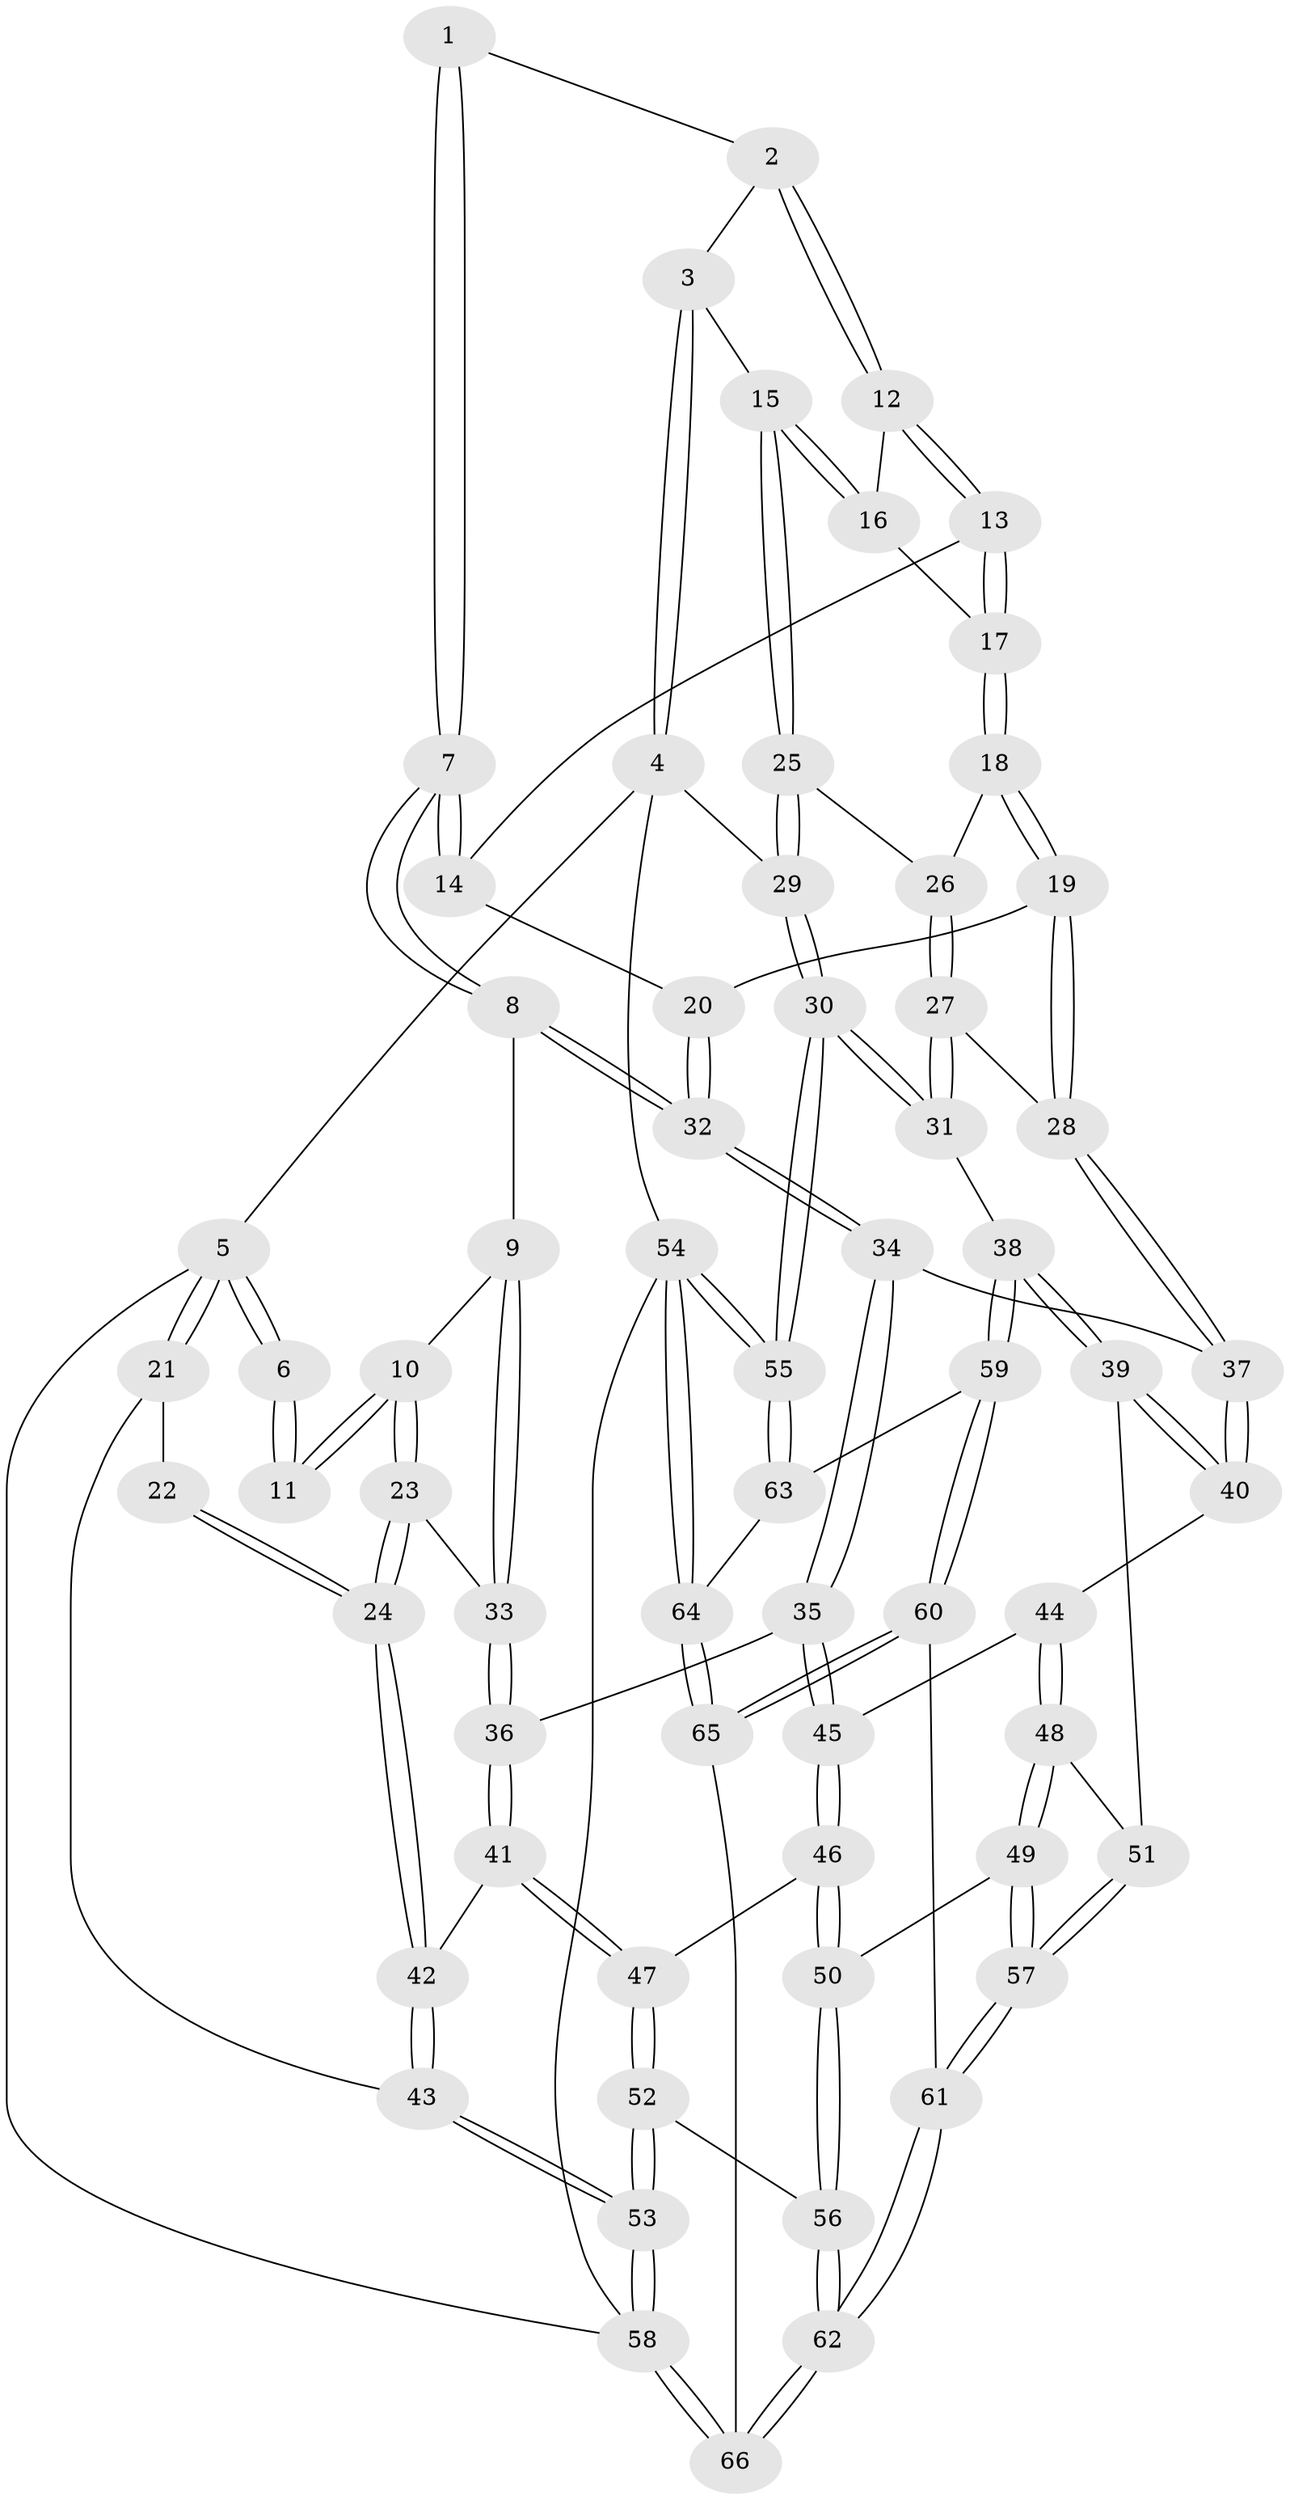 // coarse degree distribution, {3: 0.42857142857142855, 4: 0.38095238095238093, 5: 0.09523809523809523, 2: 0.047619047619047616, 7: 0.047619047619047616}
// Generated by graph-tools (version 1.1) at 2025/38/03/04/25 23:38:20]
// undirected, 66 vertices, 162 edges
graph export_dot {
  node [color=gray90,style=filled];
  1 [pos="+0.3035746761722628+0"];
  2 [pos="+0.7064178637443876+0"];
  3 [pos="+0.8470717649179651+0"];
  4 [pos="+1+0"];
  5 [pos="+0+0"];
  6 [pos="+0.16698114301209552+0"];
  7 [pos="+0.43597676903600124+0.16724737553634317"];
  8 [pos="+0.42475487325224903+0.17959966328725122"];
  9 [pos="+0.423378451084979+0.17968522209721272"];
  10 [pos="+0.21173988636262114+0.09825329610434506"];
  11 [pos="+0.18174532234588964+0.06978482351694268"];
  12 [pos="+0.6961225552394086+0"];
  13 [pos="+0.6639438811869219+0"];
  14 [pos="+0.556427085687623+0.09008700485483441"];
  15 [pos="+0.983775641071529+0.18376242731671677"];
  16 [pos="+0.8856441254477493+0.11663975941269421"];
  17 [pos="+0.7552718837256182+0.17110404596979603"];
  18 [pos="+0.7619378048034073+0.19954165516644715"];
  19 [pos="+0.7250164838324195+0.2761612371225637"];
  20 [pos="+0.6470814656945238+0.2605904343259844"];
  21 [pos="+0+0.12588216017269385"];
  22 [pos="+0.1243299179588673+0.1089909642732402"];
  23 [pos="+0.20604673637535237+0.3328093495054133"];
  24 [pos="+0+0.41368892216367265"];
  25 [pos="+0.9838745874791168+0.1838972035075507"];
  26 [pos="+0.9072771329169577+0.22423143823324596"];
  27 [pos="+0.869984138679147+0.3254213473506133"];
  28 [pos="+0.7381742034487424+0.32395264451503386"];
  29 [pos="+1+0.24515904138238073"];
  30 [pos="+1+0.6076004812332836"];
  31 [pos="+1+0.6084837896525517"];
  32 [pos="+0.504552215612101+0.3414310809420612"];
  33 [pos="+0.2712098386517483+0.3480564223540972"];
  34 [pos="+0.5061460134615399+0.3741019937294575"];
  35 [pos="+0.46234713205865674+0.47884356788547705"];
  36 [pos="+0.340073417536497+0.4527188361768809"];
  37 [pos="+0.7202514473407621+0.3952986904869404"];
  38 [pos="+1+0.6097936037583565"];
  39 [pos="+0.9334199503437981+0.5932047372552945"];
  40 [pos="+0.7425236593489196+0.46005683026997357"];
  41 [pos="+0.21388513772540793+0.5494728441917791"];
  42 [pos="+0+0.4427823102114591"];
  43 [pos="+0+0.46643768827057547"];
  44 [pos="+0.5648841812731714+0.5586028939901706"];
  45 [pos="+0.4645451166823276+0.4841849651994971"];
  46 [pos="+0.39924744804449047+0.6074419187040043"];
  47 [pos="+0.24774237156747153+0.6455448589634811"];
  48 [pos="+0.5670993764220109+0.5646944216533932"];
  49 [pos="+0.5208264182188668+0.7704207132350898"];
  50 [pos="+0.4399637800484992+0.7783387940949605"];
  51 [pos="+0.7165670823419149+0.6670102944743946"];
  52 [pos="+0.218304562631658+0.7876312421436295"];
  53 [pos="+0+0.9005695700682753"];
  54 [pos="+1+1"];
  55 [pos="+1+0.9926502521491928"];
  56 [pos="+0.33935009110370085+0.8448271330473209"];
  57 [pos="+0.6263121691063516+0.8269576295069276"];
  58 [pos="+0+1"];
  59 [pos="+0.8174509075409075+0.8701458816435247"];
  60 [pos="+0.7248654905184799+0.9286200609383463"];
  61 [pos="+0.6463352175855015+0.864091376122227"];
  62 [pos="+0.38434050258452407+1"];
  63 [pos="+0.9333959759866833+0.9509428903246313"];
  64 [pos="+0.7527250904908411+1"];
  65 [pos="+0.7441932413622343+1"];
  66 [pos="+0.3690482873752983+1"];
  1 -- 2;
  1 -- 7;
  1 -- 7;
  2 -- 3;
  2 -- 12;
  2 -- 12;
  3 -- 4;
  3 -- 4;
  3 -- 15;
  4 -- 5;
  4 -- 29;
  4 -- 54;
  5 -- 6;
  5 -- 6;
  5 -- 21;
  5 -- 21;
  5 -- 58;
  6 -- 11;
  6 -- 11;
  7 -- 8;
  7 -- 8;
  7 -- 14;
  7 -- 14;
  8 -- 9;
  8 -- 32;
  8 -- 32;
  9 -- 10;
  9 -- 33;
  9 -- 33;
  10 -- 11;
  10 -- 11;
  10 -- 23;
  10 -- 23;
  12 -- 13;
  12 -- 13;
  12 -- 16;
  13 -- 14;
  13 -- 17;
  13 -- 17;
  14 -- 20;
  15 -- 16;
  15 -- 16;
  15 -- 25;
  15 -- 25;
  16 -- 17;
  17 -- 18;
  17 -- 18;
  18 -- 19;
  18 -- 19;
  18 -- 26;
  19 -- 20;
  19 -- 28;
  19 -- 28;
  20 -- 32;
  20 -- 32;
  21 -- 22;
  21 -- 43;
  22 -- 24;
  22 -- 24;
  23 -- 24;
  23 -- 24;
  23 -- 33;
  24 -- 42;
  24 -- 42;
  25 -- 26;
  25 -- 29;
  25 -- 29;
  26 -- 27;
  26 -- 27;
  27 -- 28;
  27 -- 31;
  27 -- 31;
  28 -- 37;
  28 -- 37;
  29 -- 30;
  29 -- 30;
  30 -- 31;
  30 -- 31;
  30 -- 55;
  30 -- 55;
  31 -- 38;
  32 -- 34;
  32 -- 34;
  33 -- 36;
  33 -- 36;
  34 -- 35;
  34 -- 35;
  34 -- 37;
  35 -- 36;
  35 -- 45;
  35 -- 45;
  36 -- 41;
  36 -- 41;
  37 -- 40;
  37 -- 40;
  38 -- 39;
  38 -- 39;
  38 -- 59;
  38 -- 59;
  39 -- 40;
  39 -- 40;
  39 -- 51;
  40 -- 44;
  41 -- 42;
  41 -- 47;
  41 -- 47;
  42 -- 43;
  42 -- 43;
  43 -- 53;
  43 -- 53;
  44 -- 45;
  44 -- 48;
  44 -- 48;
  45 -- 46;
  45 -- 46;
  46 -- 47;
  46 -- 50;
  46 -- 50;
  47 -- 52;
  47 -- 52;
  48 -- 49;
  48 -- 49;
  48 -- 51;
  49 -- 50;
  49 -- 57;
  49 -- 57;
  50 -- 56;
  50 -- 56;
  51 -- 57;
  51 -- 57;
  52 -- 53;
  52 -- 53;
  52 -- 56;
  53 -- 58;
  53 -- 58;
  54 -- 55;
  54 -- 55;
  54 -- 64;
  54 -- 64;
  54 -- 58;
  55 -- 63;
  55 -- 63;
  56 -- 62;
  56 -- 62;
  57 -- 61;
  57 -- 61;
  58 -- 66;
  58 -- 66;
  59 -- 60;
  59 -- 60;
  59 -- 63;
  60 -- 61;
  60 -- 65;
  60 -- 65;
  61 -- 62;
  61 -- 62;
  62 -- 66;
  62 -- 66;
  63 -- 64;
  64 -- 65;
  64 -- 65;
  65 -- 66;
}
